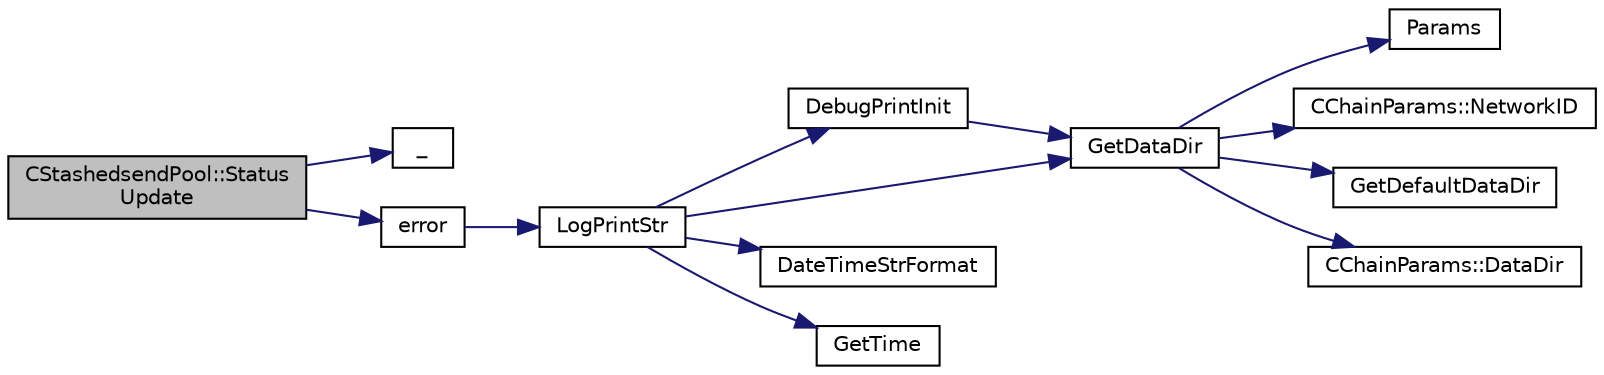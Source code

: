 digraph "CStashedsendPool::StatusUpdate"
{
  edge [fontname="Helvetica",fontsize="10",labelfontname="Helvetica",labelfontsize="10"];
  node [fontname="Helvetica",fontsize="10",shape=record];
  rankdir="LR";
  Node2816 [label="CStashedsendPool::Status\lUpdate",height=0.2,width=0.4,color="black", fillcolor="grey75", style="filled", fontcolor="black"];
  Node2816 -> Node2817 [color="midnightblue",fontsize="10",style="solid",fontname="Helvetica"];
  Node2817 [label="_",height=0.2,width=0.4,color="black", fillcolor="white", style="filled",URL="$d9/d6d/ui__interface_8h.html#aad133bb6103b53cebf03fd01e2f11ba1",tooltip="Translation function: Call Translate signal on UI interface, which returns a boost::optional result..."];
  Node2816 -> Node2818 [color="midnightblue",fontsize="10",style="solid",fontname="Helvetica"];
  Node2818 [label="error",height=0.2,width=0.4,color="black", fillcolor="white", style="filled",URL="$d8/d3c/util_8h.html#af8985880cf4ef26df0a5aa2ffcb76662"];
  Node2818 -> Node2819 [color="midnightblue",fontsize="10",style="solid",fontname="Helvetica"];
  Node2819 [label="LogPrintStr",height=0.2,width=0.4,color="black", fillcolor="white", style="filled",URL="$d8/d3c/util_8h.html#afd4c3002b2797c0560adddb6af3ca1da"];
  Node2819 -> Node2820 [color="midnightblue",fontsize="10",style="solid",fontname="Helvetica"];
  Node2820 [label="DebugPrintInit",height=0.2,width=0.4,color="black", fillcolor="white", style="filled",URL="$df/d2d/util_8cpp.html#a751ff5f21d880737811136b5e0bcea12"];
  Node2820 -> Node2821 [color="midnightblue",fontsize="10",style="solid",fontname="Helvetica"];
  Node2821 [label="GetDataDir",height=0.2,width=0.4,color="black", fillcolor="white", style="filled",URL="$df/d2d/util_8cpp.html#ab83866a054745d4b30a3948a1b44beba"];
  Node2821 -> Node2822 [color="midnightblue",fontsize="10",style="solid",fontname="Helvetica"];
  Node2822 [label="Params",height=0.2,width=0.4,color="black", fillcolor="white", style="filled",URL="$df/dbf/chainparams_8cpp.html#ace5c5b706d71a324a417dd2db394fd4a",tooltip="Return the currently selected parameters. "];
  Node2821 -> Node2823 [color="midnightblue",fontsize="10",style="solid",fontname="Helvetica"];
  Node2823 [label="CChainParams::NetworkID",height=0.2,width=0.4,color="black", fillcolor="white", style="filled",URL="$d1/d4f/class_c_chain_params.html#a90dc493ec0c0325c98c3ac06eb99862b"];
  Node2821 -> Node2824 [color="midnightblue",fontsize="10",style="solid",fontname="Helvetica"];
  Node2824 [label="GetDefaultDataDir",height=0.2,width=0.4,color="black", fillcolor="white", style="filled",URL="$df/d2d/util_8cpp.html#ab272995de020a3bcbf743be630e485c6"];
  Node2821 -> Node2825 [color="midnightblue",fontsize="10",style="solid",fontname="Helvetica"];
  Node2825 [label="CChainParams::DataDir",height=0.2,width=0.4,color="black", fillcolor="white", style="filled",URL="$d1/d4f/class_c_chain_params.html#a959488b5d8e6fe62857940b831d73a78"];
  Node2819 -> Node2821 [color="midnightblue",fontsize="10",style="solid",fontname="Helvetica"];
  Node2819 -> Node2826 [color="midnightblue",fontsize="10",style="solid",fontname="Helvetica"];
  Node2826 [label="DateTimeStrFormat",height=0.2,width=0.4,color="black", fillcolor="white", style="filled",URL="$df/d2d/util_8cpp.html#a749bc6776c8ec72d7c5e4dea56aee415"];
  Node2819 -> Node2827 [color="midnightblue",fontsize="10",style="solid",fontname="Helvetica"];
  Node2827 [label="GetTime",height=0.2,width=0.4,color="black", fillcolor="white", style="filled",URL="$df/d2d/util_8cpp.html#a46fac5fba8ba905b5f9acb364f5d8c6f"];
}
